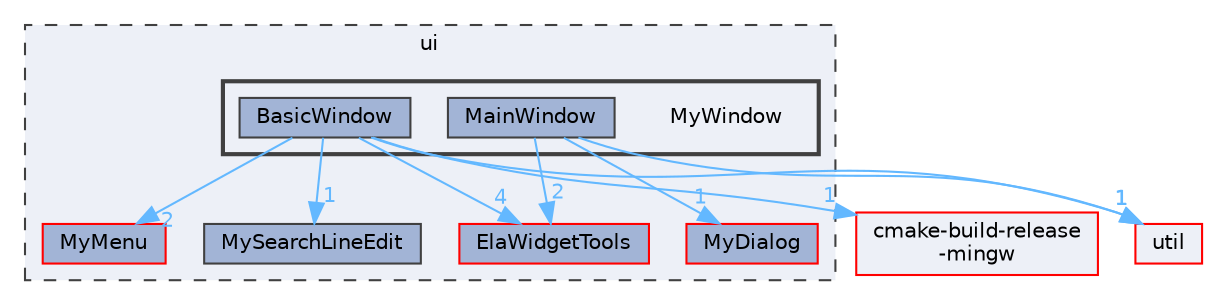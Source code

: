 digraph "MyWindow"
{
 // LATEX_PDF_SIZE
  bgcolor="transparent";
  edge [fontname=Helvetica,fontsize=10,labelfontname=Helvetica,labelfontsize=10];
  node [fontname=Helvetica,fontsize=10,shape=box,height=0.2,width=0.4];
  compound=true
  subgraph clusterdir_1788f8309b1a812dcb800a185471cf6c {
    graph [ bgcolor="#edf0f7", pencolor="grey25", label="ui", fontname=Helvetica,fontsize=10 style="filled,dashed", URL="dir_1788f8309b1a812dcb800a185471cf6c.html",tooltip=""]
  dir_5978cb0ca166c1e5e46ab0fd30008e2c [label="MyMenu", fillcolor="#a2b4d6", color="red", style="filled", URL="dir_5978cb0ca166c1e5e46ab0fd30008e2c.html",tooltip=""];
  dir_f72ad77267ed58e963da253192a0fe4e [label="MySearchLineEdit", fillcolor="#a2b4d6", color="grey25", style="filled", URL="dir_f72ad77267ed58e963da253192a0fe4e.html",tooltip=""];
  dir_d50f460aa812bcbc27a8eae44a412448 [label="MyDialog", fillcolor="#a2b4d6", color="red", style="filled", URL="dir_d50f460aa812bcbc27a8eae44a412448.html",tooltip=""];
  dir_c41e0d0e814e23de337c335e201650d3 [label="ElaWidgetTools", fillcolor="#a2b4d6", color="red", style="filled", URL="dir_c41e0d0e814e23de337c335e201650d3.html",tooltip=""];
  subgraph clusterdir_4b9cab5655b1fb428a6082722224fbe8 {
    graph [ bgcolor="#edf0f7", pencolor="grey25", label="", fontname=Helvetica,fontsize=10 style="filled,bold", URL="dir_4b9cab5655b1fb428a6082722224fbe8.html",tooltip=""]
    dir_4b9cab5655b1fb428a6082722224fbe8 [shape=plaintext, label="MyWindow"];
  dir_812509082c1d53851b5436d935ee6323 [label="BasicWindow", fillcolor="#a2b4d6", color="grey25", style="filled", URL="dir_812509082c1d53851b5436d935ee6323.html",tooltip=""];
  dir_d44605aa5f483c8bab0517372e776b6f [label="MainWindow", fillcolor="#a2b4d6", color="grey25", style="filled", URL="dir_d44605aa5f483c8bab0517372e776b6f.html",tooltip=""];
  }
  }
  dir_23ec12649285f9fabf3a6b7380226c28 [label="util", fillcolor="#edf0f7", color="red", style="filled", URL="dir_23ec12649285f9fabf3a6b7380226c28.html",tooltip=""];
  dir_d3305b01cebad1f13f311f52d3f850d2 [label="cmake-build-release\l-mingw", fillcolor="#edf0f7", color="red", style="filled", URL="dir_d3305b01cebad1f13f311f52d3f850d2.html",tooltip=""];
  dir_812509082c1d53851b5436d935ee6323->dir_23ec12649285f9fabf3a6b7380226c28 [headlabel="1", labeldistance=1.5 headhref="dir_000039_000341.html" href="dir_000039_000341.html" color="steelblue1" fontcolor="steelblue1"];
  dir_812509082c1d53851b5436d935ee6323->dir_5978cb0ca166c1e5e46ab0fd30008e2c [headlabel="2", labeldistance=1.5 headhref="dir_000039_000238.html" href="dir_000039_000238.html" color="steelblue1" fontcolor="steelblue1"];
  dir_812509082c1d53851b5436d935ee6323->dir_c41e0d0e814e23de337c335e201650d3 [headlabel="4", labeldistance=1.5 headhref="dir_000039_000089.html" href="dir_000039_000089.html" color="steelblue1" fontcolor="steelblue1"];
  dir_812509082c1d53851b5436d935ee6323->dir_d3305b01cebad1f13f311f52d3f850d2 [headlabel="1", labeldistance=1.5 headhref="dir_000039_000050.html" href="dir_000039_000050.html" color="steelblue1" fontcolor="steelblue1"];
  dir_812509082c1d53851b5436d935ee6323->dir_f72ad77267ed58e963da253192a0fe4e [headlabel="1", labeldistance=1.5 headhref="dir_000039_000250.html" href="dir_000039_000250.html" color="steelblue1" fontcolor="steelblue1"];
  dir_d44605aa5f483c8bab0517372e776b6f->dir_23ec12649285f9fabf3a6b7380226c28 [headlabel="1", labeldistance=1.5 headhref="dir_000192_000341.html" href="dir_000192_000341.html" color="steelblue1" fontcolor="steelblue1"];
  dir_d44605aa5f483c8bab0517372e776b6f->dir_c41e0d0e814e23de337c335e201650d3 [headlabel="2", labeldistance=1.5 headhref="dir_000192_000089.html" href="dir_000192_000089.html" color="steelblue1" fontcolor="steelblue1"];
  dir_d44605aa5f483c8bab0517372e776b6f->dir_d50f460aa812bcbc27a8eae44a412448 [headlabel="1", labeldistance=1.5 headhref="dir_000192_000226.html" href="dir_000192_000226.html" color="steelblue1" fontcolor="steelblue1"];
}
